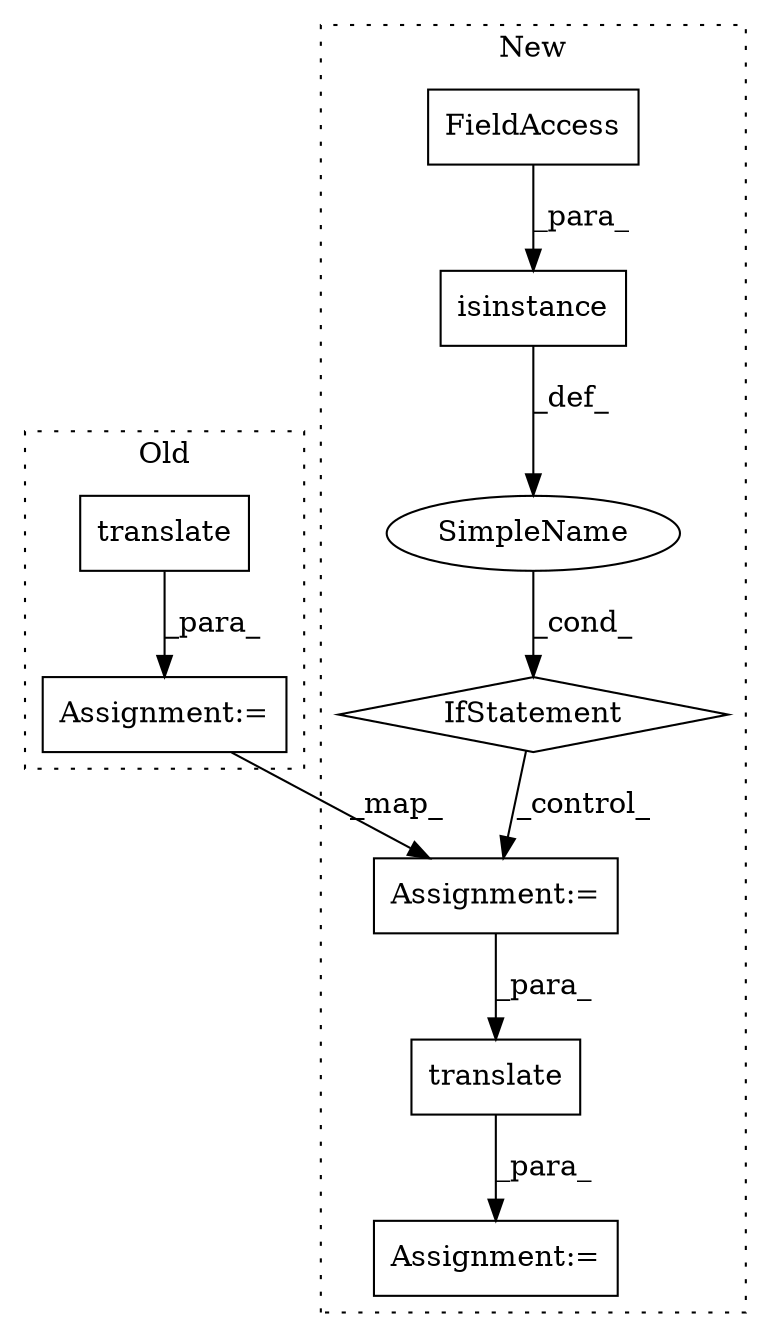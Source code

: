 digraph G {
subgraph cluster0 {
1 [label="translate" a="32" s="1311,1354" l="10,1" shape="box"];
7 [label="Assignment:=" a="7" s="1293" l="1" shape="box"];
label = "Old";
style="dotted";
}
subgraph cluster1 {
2 [label="IfStatement" a="25" s="1315,1351" l="4,2" shape="diamond"];
3 [label="isinstance" a="32" s="1319,1350" l="11,1" shape="box"];
4 [label="FieldAccess" a="22" s="1335" l="15" shape="box"];
5 [label="SimpleName" a="42" s="" l="" shape="ellipse"];
6 [label="Assignment:=" a="7" s="1365" l="1" shape="box"];
8 [label="translate" a="32" s="1422,1449" l="10,1" shape="box"];
9 [label="Assignment:=" a="7" s="1404" l="1" shape="box"];
label = "New";
style="dotted";
}
1 -> 7 [label="_para_"];
2 -> 6 [label="_control_"];
3 -> 5 [label="_def_"];
4 -> 3 [label="_para_"];
5 -> 2 [label="_cond_"];
6 -> 8 [label="_para_"];
7 -> 6 [label="_map_"];
8 -> 9 [label="_para_"];
}